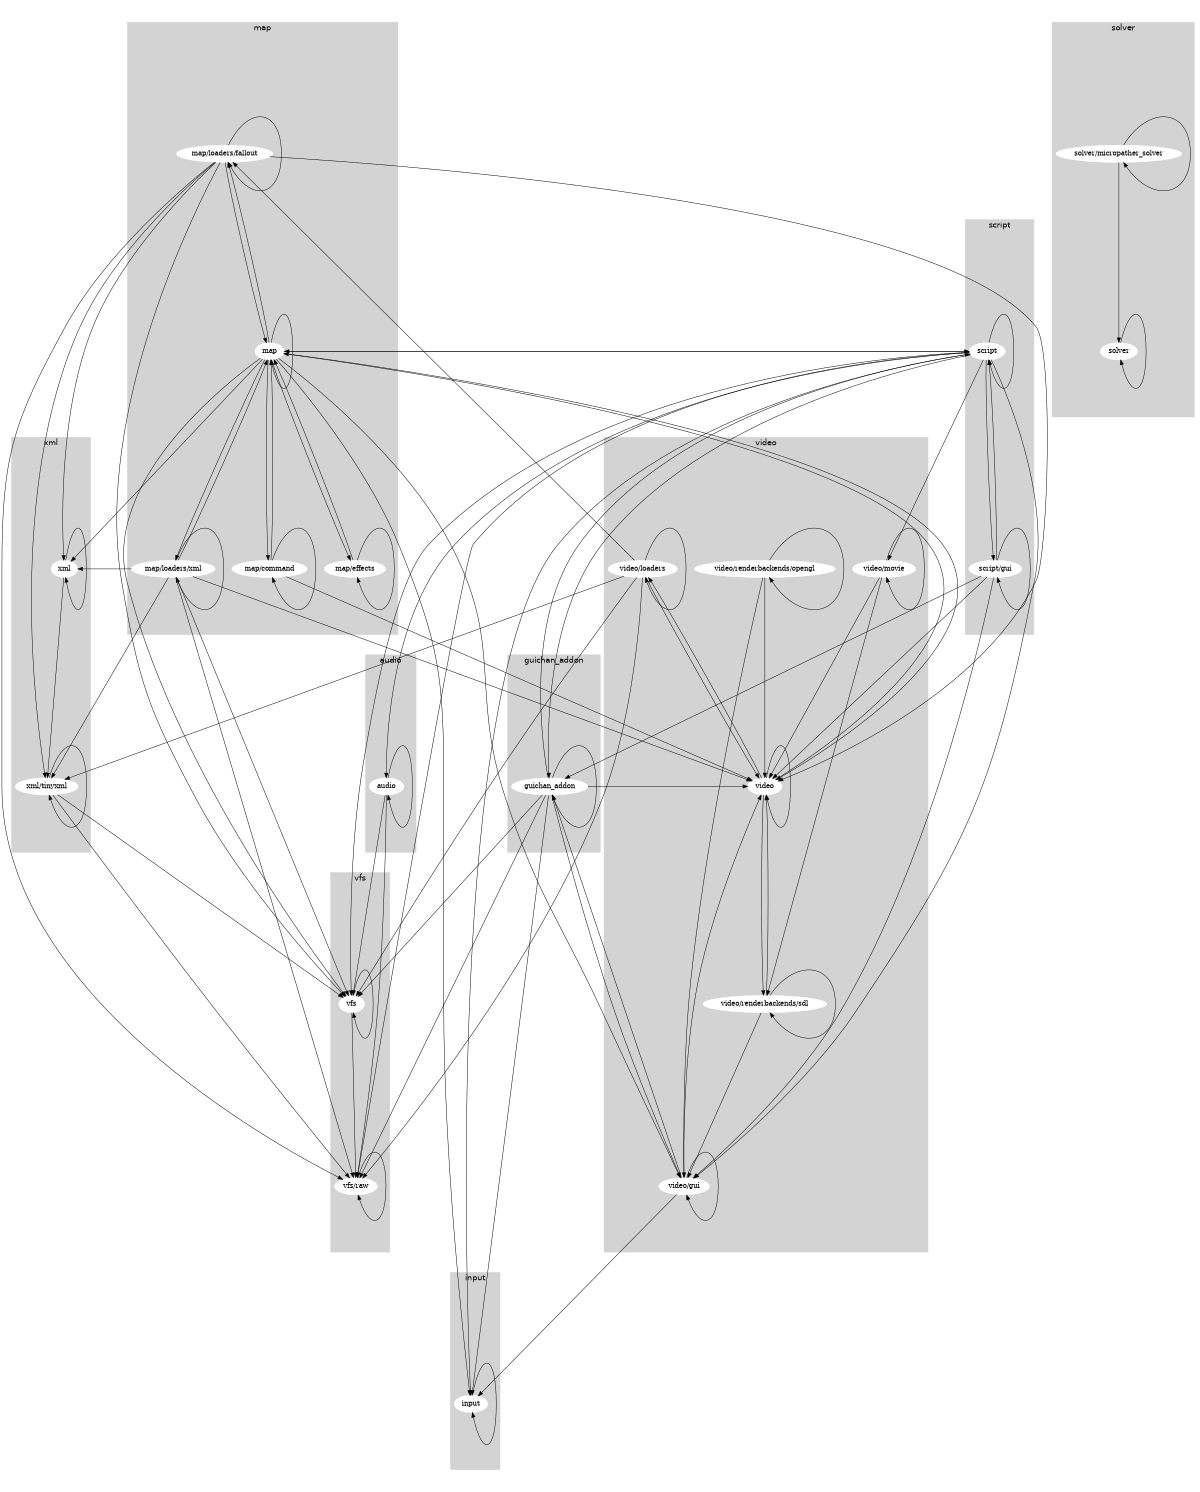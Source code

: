 digraph "source tree" {
    overlap=scale;
    size="8,10";
    ratio="fill";
    fontsize="16";
    fontname="Helvetica";
    clusterrank="local";
subgraph cluster_0 {
    style=filled;
    color=lightgrey;
    node [style=filled,color=white];
    "xml"; "xml/tinyxml"
    label = "xml";
}
subgraph cluster_1 {
    style=filled;
    color=lightgrey;
    node [style=filled,color=white];
    "map/loaders/fallout"; "map"; "map/loaders/xml"; "map/command"; "map/effects"
    label = "map";
}
subgraph cluster_2 {
    style=filled;
    color=lightgrey;
    node [style=filled,color=white];
    "script"; "script/gui"
    label = "script";
}
subgraph cluster_3 {
    style=filled;
    color=lightgrey;
    node [style=filled,color=white];
    "solver/micropather_solver"; "solver"
    label = "solver";
}
subgraph cluster_4 {
    style=filled;
    color=lightgrey;
    node [style=filled,color=white];
    "guichan_addon"
    label = "guichan_addon";
}
subgraph cluster_5 {
    style=filled;
    color=lightgrey;
    node [style=filled,color=white];
    "video/loaders"; "video/gui"; "video/renderbackends/sdl"; "video"; "video/renderbackends/opengl"; "video/movie"
    label = "video";
}
subgraph cluster_6 {
    style=filled;
    color=lightgrey;
    node [style=filled,color=white];
    "input"
    label = "input";
}
subgraph cluster_7 {
    style=filled;
    color=lightgrey;
    node [style=filled,color=white];
    "audio"
    label = "audio";
}
subgraph cluster_8 {
    style=filled;
    color=lightgrey;
    node [style=filled,color=white];
    "vfs"; "vfs/raw"
    label = "vfs";
}
    "video/loaders" -> "video/loaders"
    "video/loaders" -> "map/loaders/fallout"
    "video/loaders" -> "video"
    "video/loaders" -> "vfs/raw"
    "video/loaders" -> "xml/tinyxml"
    "video/loaders" -> "vfs"
    "map/loaders/xml" -> "xml"
    "map/loaders/xml" -> "map"
    "map/loaders/xml" -> "map/loaders/xml"
    "map/loaders/xml" -> "xml/tinyxml"
    "map/loaders/xml" -> "vfs/raw"
    "map/loaders/xml" -> "video"
    "map/loaders/xml" -> "vfs"
    "video" -> "map"
    "video" -> "video"
    "video" -> "video/renderbackends/sdl"
    "video" -> "video/loaders"
    "script/gui" -> "script/gui"
    "script/gui" -> "video"
    "script/gui" -> "script"
    "script/gui" -> "video/gui"
    "script/gui" -> "guichan_addon"
    "xml" -> "xml"
    "xml" -> "xml/tinyxml"
    "map/command" -> "map"
    "map/command" -> "map/command"
    "map/command" -> "video"
    "video/gui" -> "video"
    "video/gui" -> "video/gui"
    "video/gui" -> "input"
    "video/gui" -> "guichan_addon"
    "script" -> "map"
    "script" -> "audio"
    "script" -> "video/gui"
    "script" -> "script"
    "script" -> "vfs/raw"
    "script" -> "guichan_addon"
    "script" -> "script/gui"
    "script" -> "input"
    "script" -> "video/movie"
    "script" -> "vfs"
    "map/loaders/fallout" -> "xml"
    "map/loaders/fallout" -> "map"
    "map/loaders/fallout" -> "map/loaders/fallout"
    "map/loaders/fallout" -> "xml/tinyxml"
    "map/loaders/fallout" -> "vfs/raw"
    "map/loaders/fallout" -> "video"
    "map/loaders/fallout" -> "vfs"
    "solver/micropather_solver" -> "solver"
    "solver/micropather_solver" -> "solver/micropather_solver"
    "xml/tinyxml" -> "vfs"
    "xml/tinyxml" -> "xml/tinyxml"
    "xml/tinyxml" -> "vfs/raw"
    "vfs/raw" -> "vfs/raw"
    "input" -> "input"
    "map" -> "xml"
    "map" -> "map"
    "map" -> "map/loaders/xml"
    "map" -> "map/command"
    "map" -> "video/gui"
    "map" -> "script"
    "map" -> "map/loaders/fallout"
    "map" -> "video"
    "map" -> "map/effects"
    "map" -> "input"
    "map" -> "vfs"
    "map/effects" -> "map"
    "map/effects" -> "map/effects"
    "audio" -> "audio"
    "audio" -> "vfs"
    "audio" -> "vfs/raw"
    "video/renderbackends/sdl" -> "video/gui"
    "video/renderbackends/sdl" -> "video"
    "video/renderbackends/sdl" -> "video/renderbackends/sdl"
    "solver" -> "solver"
    "guichan_addon" -> "video/gui"
    "guichan_addon" -> "script"
    "guichan_addon" -> "guichan_addon"
    "guichan_addon" -> "video"
    "guichan_addon" -> "vfs/raw"
    "guichan_addon" -> "input"
    "guichan_addon" -> "vfs"
    "video/renderbackends/opengl" -> "video/renderbackends/opengl"
    "video/renderbackends/opengl" -> "video/gui"
    "video/renderbackends/opengl" -> "video"
    "video/movie" -> "video/movie"
    "video/movie" -> "video"
    "video/movie" -> "video/renderbackends/sdl"
    "vfs" -> "vfs"
    "vfs" -> "vfs/raw"
}